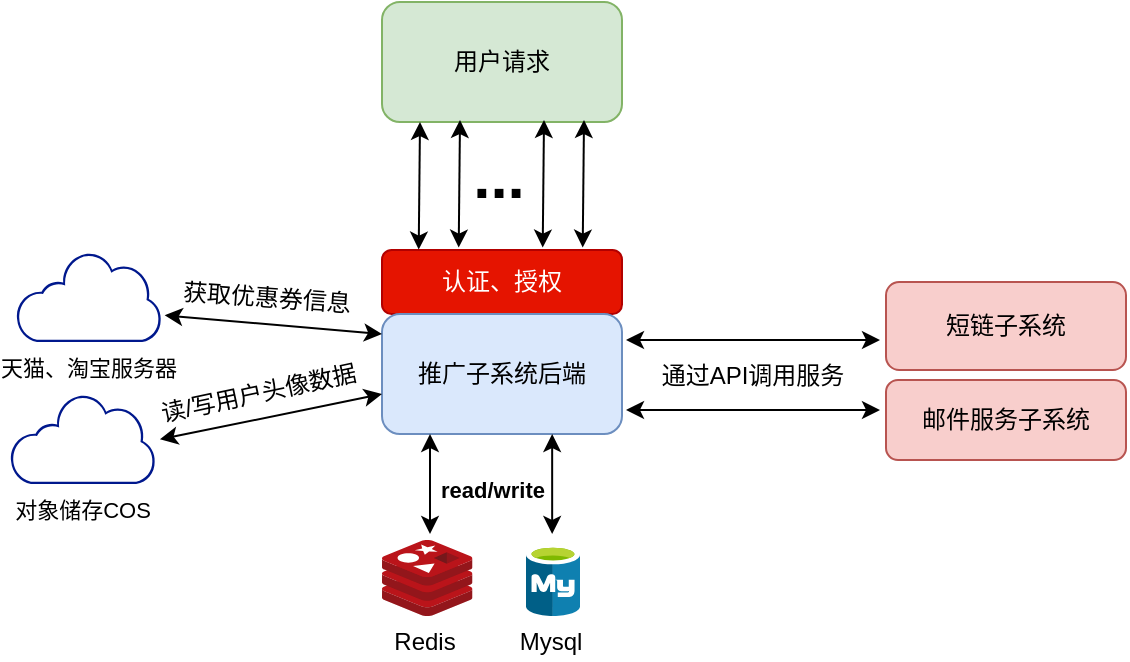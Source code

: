 <mxfile version="18.1.3" type="github">
  <diagram id="4ZEpqHDcZ8QiXDJw2HtF" name="第 1 页">
    <mxGraphModel dx="865" dy="449" grid="0" gridSize="10" guides="1" tooltips="1" connect="1" arrows="1" fold="1" page="1" pageScale="1" pageWidth="827" pageHeight="1169" math="0" shadow="0">
      <root>
        <mxCell id="0" />
        <mxCell id="1" parent="0" />
        <mxCell id="aOD063Q6GTT_S5GpSQeJ-1" value="用户请求" style="rounded=1;whiteSpace=wrap;html=1;fillColor=#d5e8d4;strokeColor=#82b366;" parent="1" vertex="1">
          <mxGeometry x="310" y="40" width="120" height="60" as="geometry" />
        </mxCell>
        <mxCell id="aOD063Q6GTT_S5GpSQeJ-2" value="认证、授权" style="rounded=1;whiteSpace=wrap;html=1;fillColor=#e51400;fontColor=#ffffff;strokeColor=#B20000;" parent="1" vertex="1">
          <mxGeometry x="310" y="164" width="120" height="32" as="geometry" />
        </mxCell>
        <mxCell id="aOD063Q6GTT_S5GpSQeJ-3" value="推广子系统后端" style="rounded=1;whiteSpace=wrap;html=1;fillColor=#dae8fc;strokeColor=#6c8ebf;" parent="1" vertex="1">
          <mxGeometry x="310" y="196" width="120" height="60" as="geometry" />
        </mxCell>
        <mxCell id="aOD063Q6GTT_S5GpSQeJ-5" value="" style="endArrow=classic;startArrow=classic;html=1;rounded=0;exitX=0.153;exitY=-0.006;exitDx=0;exitDy=0;exitPerimeter=0;" parent="1" source="aOD063Q6GTT_S5GpSQeJ-2" edge="1">
          <mxGeometry width="50" height="50" relative="1" as="geometry">
            <mxPoint x="279" y="150" as="sourcePoint" />
            <mxPoint x="329" y="100" as="targetPoint" />
          </mxGeometry>
        </mxCell>
        <mxCell id="aOD063Q6GTT_S5GpSQeJ-7" value="" style="endArrow=classic;startArrow=classic;html=1;rounded=0;exitX=0.153;exitY=-0.006;exitDx=0;exitDy=0;exitPerimeter=0;" parent="1" edge="1">
          <mxGeometry width="50" height="50" relative="1" as="geometry">
            <mxPoint x="348.36" y="162.808" as="sourcePoint" />
            <mxPoint x="349" y="99" as="targetPoint" />
          </mxGeometry>
        </mxCell>
        <mxCell id="aOD063Q6GTT_S5GpSQeJ-9" value="" style="endArrow=classic;startArrow=classic;html=1;rounded=0;exitX=0.153;exitY=-0.006;exitDx=0;exitDy=0;exitPerimeter=0;" parent="1" edge="1">
          <mxGeometry width="50" height="50" relative="1" as="geometry">
            <mxPoint x="390.36" y="162.808" as="sourcePoint" />
            <mxPoint x="391" y="99" as="targetPoint" />
          </mxGeometry>
        </mxCell>
        <mxCell id="aOD063Q6GTT_S5GpSQeJ-10" value="" style="endArrow=classic;startArrow=classic;html=1;rounded=0;exitX=0.153;exitY=-0.006;exitDx=0;exitDy=0;exitPerimeter=0;" parent="1" edge="1">
          <mxGeometry width="50" height="50" relative="1" as="geometry">
            <mxPoint x="410.36" y="162.808" as="sourcePoint" />
            <mxPoint x="411" y="99" as="targetPoint" />
          </mxGeometry>
        </mxCell>
        <mxCell id="aOD063Q6GTT_S5GpSQeJ-11" value="&lt;span style=&quot;font-size: 31px;&quot;&gt;&lt;font style=&quot;font-size: 31px;&quot;&gt;...&lt;/font&gt;&lt;/span&gt;" style="text;html=1;align=center;verticalAlign=middle;resizable=0;points=[];autosize=1;strokeColor=none;fillColor=none;fontStyle=1;fontSize=31;" parent="1" vertex="1">
          <mxGeometry x="350" y="106" width="36" height="41" as="geometry" />
        </mxCell>
        <mxCell id="aOD063Q6GTT_S5GpSQeJ-14" value="&lt;font style=&quot;font-size: 12px;&quot;&gt;通过API调用服务&lt;/font&gt;" style="text;html=1;align=center;verticalAlign=middle;resizable=0;points=[];autosize=1;strokeColor=none;fillColor=none;fontSize=31;" parent="1" vertex="1">
          <mxGeometry x="444" y="196" width="101" height="47" as="geometry" />
        </mxCell>
        <mxCell id="aOD063Q6GTT_S5GpSQeJ-15" value="" style="endArrow=classic;startArrow=classic;html=1;rounded=0;fontSize=12;" parent="1" edge="1">
          <mxGeometry width="50" height="50" relative="1" as="geometry">
            <mxPoint x="432" y="209" as="sourcePoint" />
            <mxPoint x="559" y="209" as="targetPoint" />
          </mxGeometry>
        </mxCell>
        <mxCell id="aOD063Q6GTT_S5GpSQeJ-16" value="短链子系统" style="rounded=1;whiteSpace=wrap;html=1;fillColor=#f8cecc;strokeColor=#b85450;" parent="1" vertex="1">
          <mxGeometry x="562" y="180" width="120" height="44" as="geometry" />
        </mxCell>
        <mxCell id="B2cP9XW_JmR8Ds2kMGMi-1" value="邮件服务子系统" style="rounded=1;whiteSpace=wrap;html=1;fillColor=#f8cecc;strokeColor=#b85450;" vertex="1" parent="1">
          <mxGeometry x="562" y="229" width="120" height="40" as="geometry" />
        </mxCell>
        <mxCell id="B2cP9XW_JmR8Ds2kMGMi-2" value="" style="endArrow=classic;startArrow=classic;html=1;rounded=0;fontSize=12;" edge="1" parent="1">
          <mxGeometry width="50" height="50" relative="1" as="geometry">
            <mxPoint x="432" y="244" as="sourcePoint" />
            <mxPoint x="559" y="244" as="targetPoint" />
          </mxGeometry>
        </mxCell>
        <mxCell id="B2cP9XW_JmR8Ds2kMGMi-3" value="天猫、淘宝服务器" style="sketch=0;aspect=fixed;pointerEvents=1;shadow=0;dashed=0;html=1;strokeColor=none;labelPosition=center;verticalLabelPosition=bottom;verticalAlign=top;align=center;fillColor=#00188D;shape=mxgraph.mscae.enterprise.internet_hollow;fontFamily=Helvetica;fontSize=11;fontColor=default;" vertex="1" parent="1">
          <mxGeometry x="127" y="165" width="72.58" height="45" as="geometry" />
        </mxCell>
        <mxCell id="B2cP9XW_JmR8Ds2kMGMi-5" value="对象储存COS" style="sketch=0;aspect=fixed;pointerEvents=1;shadow=0;dashed=0;html=1;strokeColor=none;labelPosition=center;verticalLabelPosition=bottom;verticalAlign=top;align=center;fillColor=#00188D;shape=mxgraph.mscae.enterprise.internet_hollow;fontFamily=Helvetica;fontSize=11;fontColor=default;" vertex="1" parent="1">
          <mxGeometry x="124" y="236" width="72.58" height="45" as="geometry" />
        </mxCell>
        <mxCell id="B2cP9XW_JmR8Ds2kMGMi-9" value="" style="endArrow=classic;startArrow=classic;html=1;rounded=0;exitX=1.024;exitY=0.704;exitDx=0;exitDy=0;exitPerimeter=0;" edge="1" parent="1" source="B2cP9XW_JmR8Ds2kMGMi-3">
          <mxGeometry width="50" height="50" relative="1" as="geometry">
            <mxPoint x="260" y="256" as="sourcePoint" />
            <mxPoint x="310" y="206" as="targetPoint" />
          </mxGeometry>
        </mxCell>
        <mxCell id="B2cP9XW_JmR8Ds2kMGMi-10" value="" style="endArrow=classic;startArrow=classic;html=1;rounded=0;exitX=1.033;exitY=0.504;exitDx=0;exitDy=0;exitPerimeter=0;" edge="1" parent="1" source="B2cP9XW_JmR8Ds2kMGMi-5">
          <mxGeometry width="50" height="50" relative="1" as="geometry">
            <mxPoint x="246" y="283" as="sourcePoint" />
            <mxPoint x="310" y="236" as="targetPoint" />
          </mxGeometry>
        </mxCell>
        <mxCell id="B2cP9XW_JmR8Ds2kMGMi-11" value="" style="sketch=0;aspect=fixed;html=1;points=[];align=center;image;fontSize=12;image=img/lib/mscae/Cache_Redis_Product.svg;dashed=1;fontFamily=Helvetica;fontColor=default;" vertex="1" parent="1">
          <mxGeometry x="310" y="309" width="45.24" height="38" as="geometry" />
        </mxCell>
        <mxCell id="B2cP9XW_JmR8Ds2kMGMi-12" value="" style="sketch=0;aspect=fixed;html=1;points=[];align=center;image;fontSize=12;image=img/lib/mscae/Azure_Database_for_MySQL_servers.svg;dashed=1;fontFamily=Helvetica;fontColor=default;" vertex="1" parent="1">
          <mxGeometry x="382" y="311.48" width="27" height="35.52" as="geometry" />
        </mxCell>
        <mxCell id="B2cP9XW_JmR8Ds2kMGMi-13" value="" style="endArrow=classic;startArrow=classic;html=1;rounded=0;" edge="1" parent="1">
          <mxGeometry width="50" height="50" relative="1" as="geometry">
            <mxPoint x="334" y="306" as="sourcePoint" />
            <mxPoint x="334" y="256" as="targetPoint" />
          </mxGeometry>
        </mxCell>
        <mxCell id="B2cP9XW_JmR8Ds2kMGMi-14" value="" style="endArrow=classic;startArrow=classic;html=1;rounded=0;" edge="1" parent="1">
          <mxGeometry width="50" height="50" relative="1" as="geometry">
            <mxPoint x="395.08" y="306" as="sourcePoint" />
            <mxPoint x="395.08" y="256" as="targetPoint" />
          </mxGeometry>
        </mxCell>
        <mxCell id="B2cP9XW_JmR8Ds2kMGMi-15" value="&lt;span style=&quot;font-size: 11px; font-weight: 700;&quot;&gt;read/write&lt;/span&gt;" style="text;html=1;align=center;verticalAlign=middle;resizable=0;points=[];autosize=1;strokeColor=none;fillColor=none;" vertex="1" parent="1">
          <mxGeometry x="331" y="275" width="67" height="18" as="geometry" />
        </mxCell>
        <mxCell id="B2cP9XW_JmR8Ds2kMGMi-16" value="获取优惠券信息" style="text;html=1;align=center;verticalAlign=middle;resizable=0;points=[];autosize=1;strokeColor=none;fillColor=none;rotation=4;" vertex="1" parent="1">
          <mxGeometry x="205" y="179" width="94" height="18" as="geometry" />
        </mxCell>
        <mxCell id="B2cP9XW_JmR8Ds2kMGMi-17" value="读/写用户头像数据" style="text;html=1;align=center;verticalAlign=middle;resizable=0;points=[];autosize=1;strokeColor=none;fillColor=none;rotation=348;" vertex="1" parent="1">
          <mxGeometry x="193" y="227" width="109" height="18" as="geometry" />
        </mxCell>
        <mxCell id="B2cP9XW_JmR8Ds2kMGMi-18" value="Redis" style="text;html=1;align=center;verticalAlign=middle;resizable=0;points=[];autosize=1;strokeColor=none;fillColor=none;" vertex="1" parent="1">
          <mxGeometry x="310" y="351" width="41" height="18" as="geometry" />
        </mxCell>
        <mxCell id="B2cP9XW_JmR8Ds2kMGMi-19" value="Mysql" style="text;html=1;align=center;verticalAlign=middle;resizable=0;points=[];autosize=1;strokeColor=none;fillColor=none;" vertex="1" parent="1">
          <mxGeometry x="373" y="351" width="41" height="18" as="geometry" />
        </mxCell>
      </root>
    </mxGraphModel>
  </diagram>
</mxfile>

